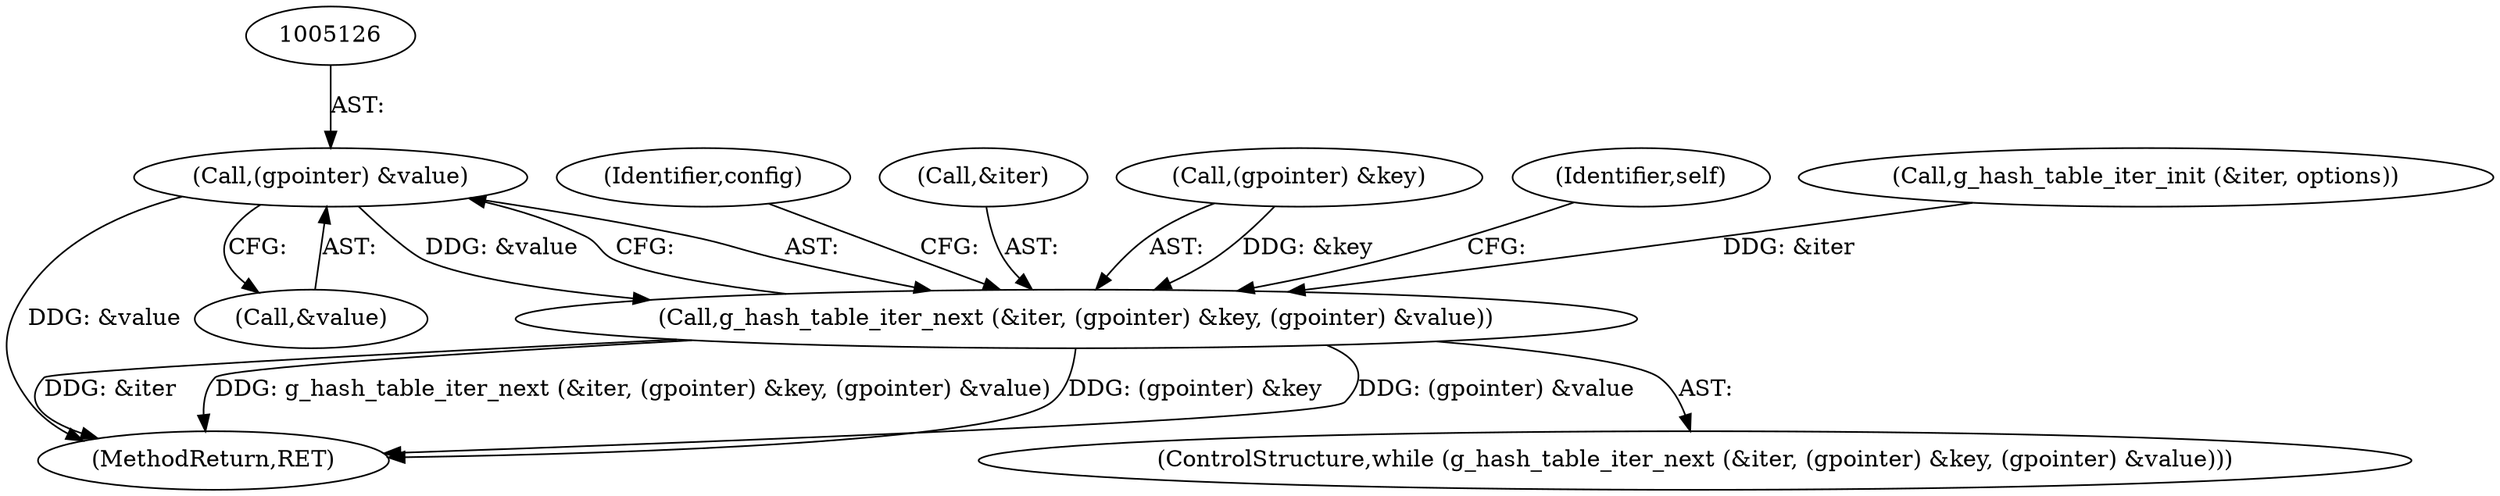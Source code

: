 digraph "0_NetworkManager_d5fc88e573fa58b93034b04d35a2454f5d28cad9@pointer" {
"1005125" [label="(Call,(gpointer) &value)"];
"1005118" [label="(Call,g_hash_table_iter_next (&iter, (gpointer) &key, (gpointer) &value))"];
"1005127" [label="(Call,&value)"];
"1005130" [label="(Identifier,config)"];
"1005125" [label="(Call,(gpointer) &value)"];
"1007368" [label="(MethodReturn,RET)"];
"1005119" [label="(Call,&iter)"];
"1005121" [label="(Call,(gpointer) &key)"];
"1005135" [label="(Identifier,self)"];
"1005118" [label="(Call,g_hash_table_iter_next (&iter, (gpointer) &key, (gpointer) &value))"];
"1005117" [label="(ControlStructure,while (g_hash_table_iter_next (&iter, (gpointer) &key, (gpointer) &value)))"];
"1005113" [label="(Call,g_hash_table_iter_init (&iter, options))"];
"1005125" -> "1005118"  [label="AST: "];
"1005125" -> "1005127"  [label="CFG: "];
"1005126" -> "1005125"  [label="AST: "];
"1005127" -> "1005125"  [label="AST: "];
"1005118" -> "1005125"  [label="CFG: "];
"1005125" -> "1007368"  [label="DDG: &value"];
"1005125" -> "1005118"  [label="DDG: &value"];
"1005118" -> "1005117"  [label="AST: "];
"1005119" -> "1005118"  [label="AST: "];
"1005121" -> "1005118"  [label="AST: "];
"1005130" -> "1005118"  [label="CFG: "];
"1005135" -> "1005118"  [label="CFG: "];
"1005118" -> "1007368"  [label="DDG: (gpointer) &value"];
"1005118" -> "1007368"  [label="DDG: &iter"];
"1005118" -> "1007368"  [label="DDG: g_hash_table_iter_next (&iter, (gpointer) &key, (gpointer) &value)"];
"1005118" -> "1007368"  [label="DDG: (gpointer) &key"];
"1005113" -> "1005118"  [label="DDG: &iter"];
"1005121" -> "1005118"  [label="DDG: &key"];
}
